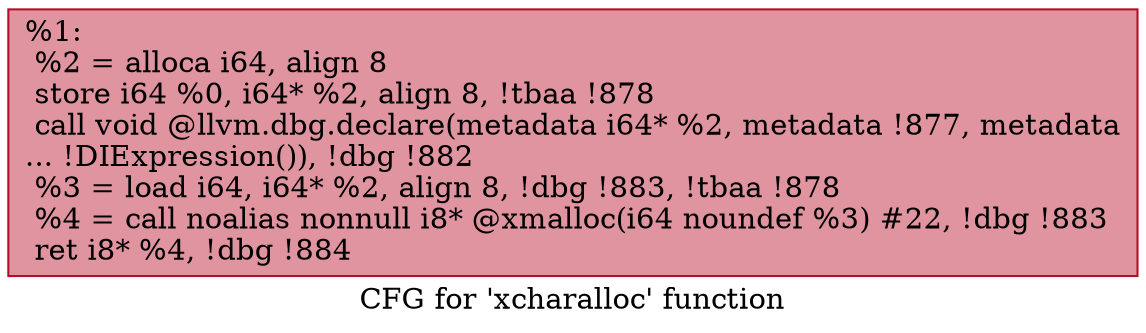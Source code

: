 digraph "CFG for 'xcharalloc' function" {
	label="CFG for 'xcharalloc' function";

	Node0x148d400 [shape=record,color="#b70d28ff", style=filled, fillcolor="#b70d2870",label="{%1:\l  %2 = alloca i64, align 8\l  store i64 %0, i64* %2, align 8, !tbaa !878\l  call void @llvm.dbg.declare(metadata i64* %2, metadata !877, metadata\l... !DIExpression()), !dbg !882\l  %3 = load i64, i64* %2, align 8, !dbg !883, !tbaa !878\l  %4 = call noalias nonnull i8* @xmalloc(i64 noundef %3) #22, !dbg !883\l  ret i8* %4, !dbg !884\l}"];
}
